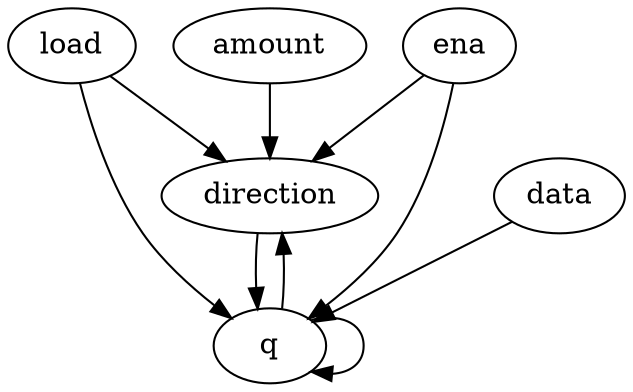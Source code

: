 digraph "" {
	load -> direction	[weight=4.0];
	load -> q	[weight=6.0];
	ena -> direction	[weight=8.0];
	ena -> q	[weight=11.0];
	direction -> q	[weight=1.0];
	q -> direction	[weight=10.0];
	q -> q	[weight=1.0];
	amount -> direction	[weight=10.0];
	data -> q	[weight=1.0];
}

